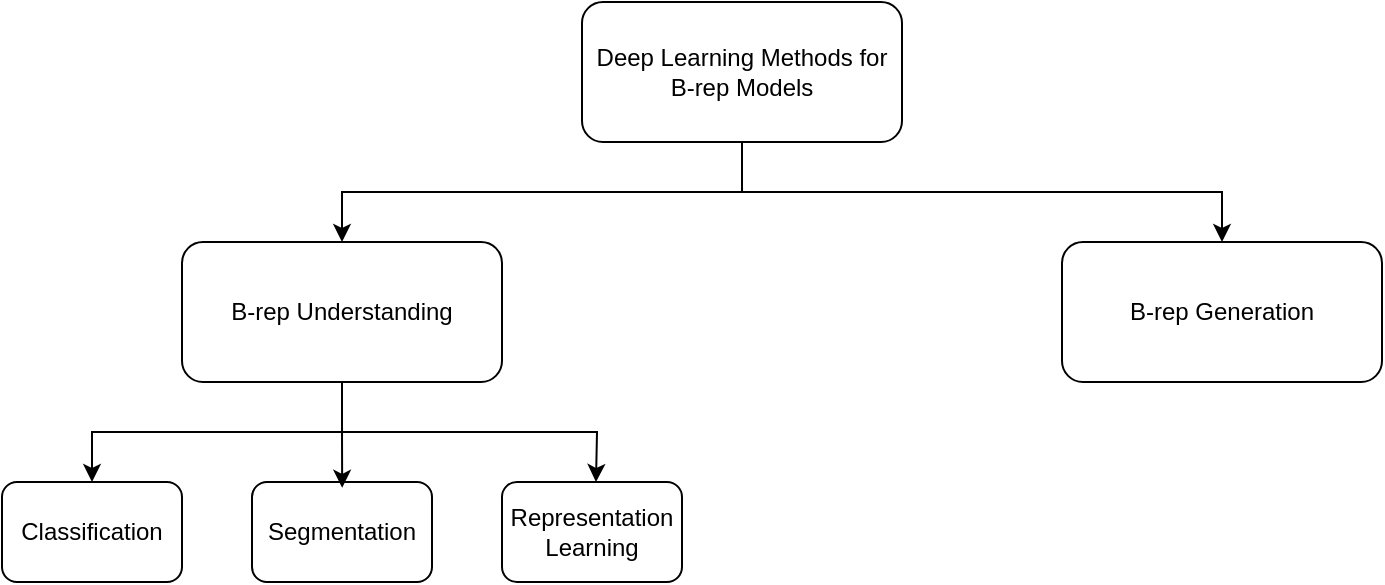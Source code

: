 <mxfile version="26.0.14">
  <diagram name="第 1 页" id="y0qpBiWhtZ0S1YNHtcJV">
    <mxGraphModel dx="2074" dy="1098" grid="1" gridSize="10" guides="1" tooltips="1" connect="1" arrows="1" fold="1" page="1" pageScale="1" pageWidth="827" pageHeight="1169" math="0" shadow="0">
      <root>
        <mxCell id="0" />
        <mxCell id="1" parent="0" />
        <mxCell id="qKER_6j-yiqgJ_hzkYCS-11" style="edgeStyle=orthogonalEdgeStyle;rounded=0;orthogonalLoop=1;jettySize=auto;html=1;entryX=0.5;entryY=0;entryDx=0;entryDy=0;exitX=0.5;exitY=1;exitDx=0;exitDy=0;" edge="1" parent="1" source="qKER_6j-yiqgJ_hzkYCS-1" target="qKER_6j-yiqgJ_hzkYCS-9">
          <mxGeometry relative="1" as="geometry" />
        </mxCell>
        <mxCell id="qKER_6j-yiqgJ_hzkYCS-1" value="Deep Learning Methods for B-rep Models" style="rounded=1;whiteSpace=wrap;html=1;" vertex="1" parent="1">
          <mxGeometry x="320" y="280" width="160" height="70" as="geometry" />
        </mxCell>
        <mxCell id="qKER_6j-yiqgJ_hzkYCS-13" style="edgeStyle=orthogonalEdgeStyle;rounded=0;orthogonalLoop=1;jettySize=auto;html=1;exitX=0.5;exitY=1;exitDx=0;exitDy=0;entryX=0.5;entryY=0;entryDx=0;entryDy=0;" edge="1" parent="1" source="qKER_6j-yiqgJ_hzkYCS-3" target="qKER_6j-yiqgJ_hzkYCS-6">
          <mxGeometry relative="1" as="geometry" />
        </mxCell>
        <mxCell id="qKER_6j-yiqgJ_hzkYCS-3" value="B-rep Understanding" style="rounded=1;whiteSpace=wrap;html=1;" vertex="1" parent="1">
          <mxGeometry x="120" y="400" width="160" height="70" as="geometry" />
        </mxCell>
        <mxCell id="qKER_6j-yiqgJ_hzkYCS-6" value="Classification" style="rounded=1;whiteSpace=wrap;html=1;" vertex="1" parent="1">
          <mxGeometry x="30" y="520" width="90" height="50" as="geometry" />
        </mxCell>
        <mxCell id="qKER_6j-yiqgJ_hzkYCS-9" value="B-rep Generation" style="rounded=1;whiteSpace=wrap;html=1;" vertex="1" parent="1">
          <mxGeometry x="560" y="400" width="160" height="70" as="geometry" />
        </mxCell>
        <mxCell id="qKER_6j-yiqgJ_hzkYCS-10" style="edgeStyle=orthogonalEdgeStyle;rounded=0;orthogonalLoop=1;jettySize=auto;html=1;entryX=0.5;entryY=0;entryDx=0;entryDy=0;exitX=0.5;exitY=1;exitDx=0;exitDy=0;" edge="1" parent="1" source="qKER_6j-yiqgJ_hzkYCS-1" target="qKER_6j-yiqgJ_hzkYCS-3">
          <mxGeometry relative="1" as="geometry" />
        </mxCell>
        <mxCell id="qKER_6j-yiqgJ_hzkYCS-15" value="Segmentation" style="rounded=1;whiteSpace=wrap;html=1;" vertex="1" parent="1">
          <mxGeometry x="155" y="520" width="90" height="50" as="geometry" />
        </mxCell>
        <mxCell id="qKER_6j-yiqgJ_hzkYCS-17" style="edgeStyle=orthogonalEdgeStyle;rounded=0;orthogonalLoop=1;jettySize=auto;html=1;entryX=0.501;entryY=0.058;entryDx=0;entryDy=0;entryPerimeter=0;" edge="1" parent="1" source="qKER_6j-yiqgJ_hzkYCS-3" target="qKER_6j-yiqgJ_hzkYCS-15">
          <mxGeometry relative="1" as="geometry" />
        </mxCell>
        <mxCell id="qKER_6j-yiqgJ_hzkYCS-18" value="Representation Learning" style="rounded=1;whiteSpace=wrap;html=1;" vertex="1" parent="1">
          <mxGeometry x="280" y="520" width="90" height="50" as="geometry" />
        </mxCell>
        <mxCell id="qKER_6j-yiqgJ_hzkYCS-19" style="edgeStyle=orthogonalEdgeStyle;rounded=0;orthogonalLoop=1;jettySize=auto;html=1;exitX=0.5;exitY=1;exitDx=0;exitDy=0;" edge="1" parent="1" source="qKER_6j-yiqgJ_hzkYCS-3">
          <mxGeometry relative="1" as="geometry">
            <mxPoint x="327" y="520" as="targetPoint" />
          </mxGeometry>
        </mxCell>
      </root>
    </mxGraphModel>
  </diagram>
</mxfile>
